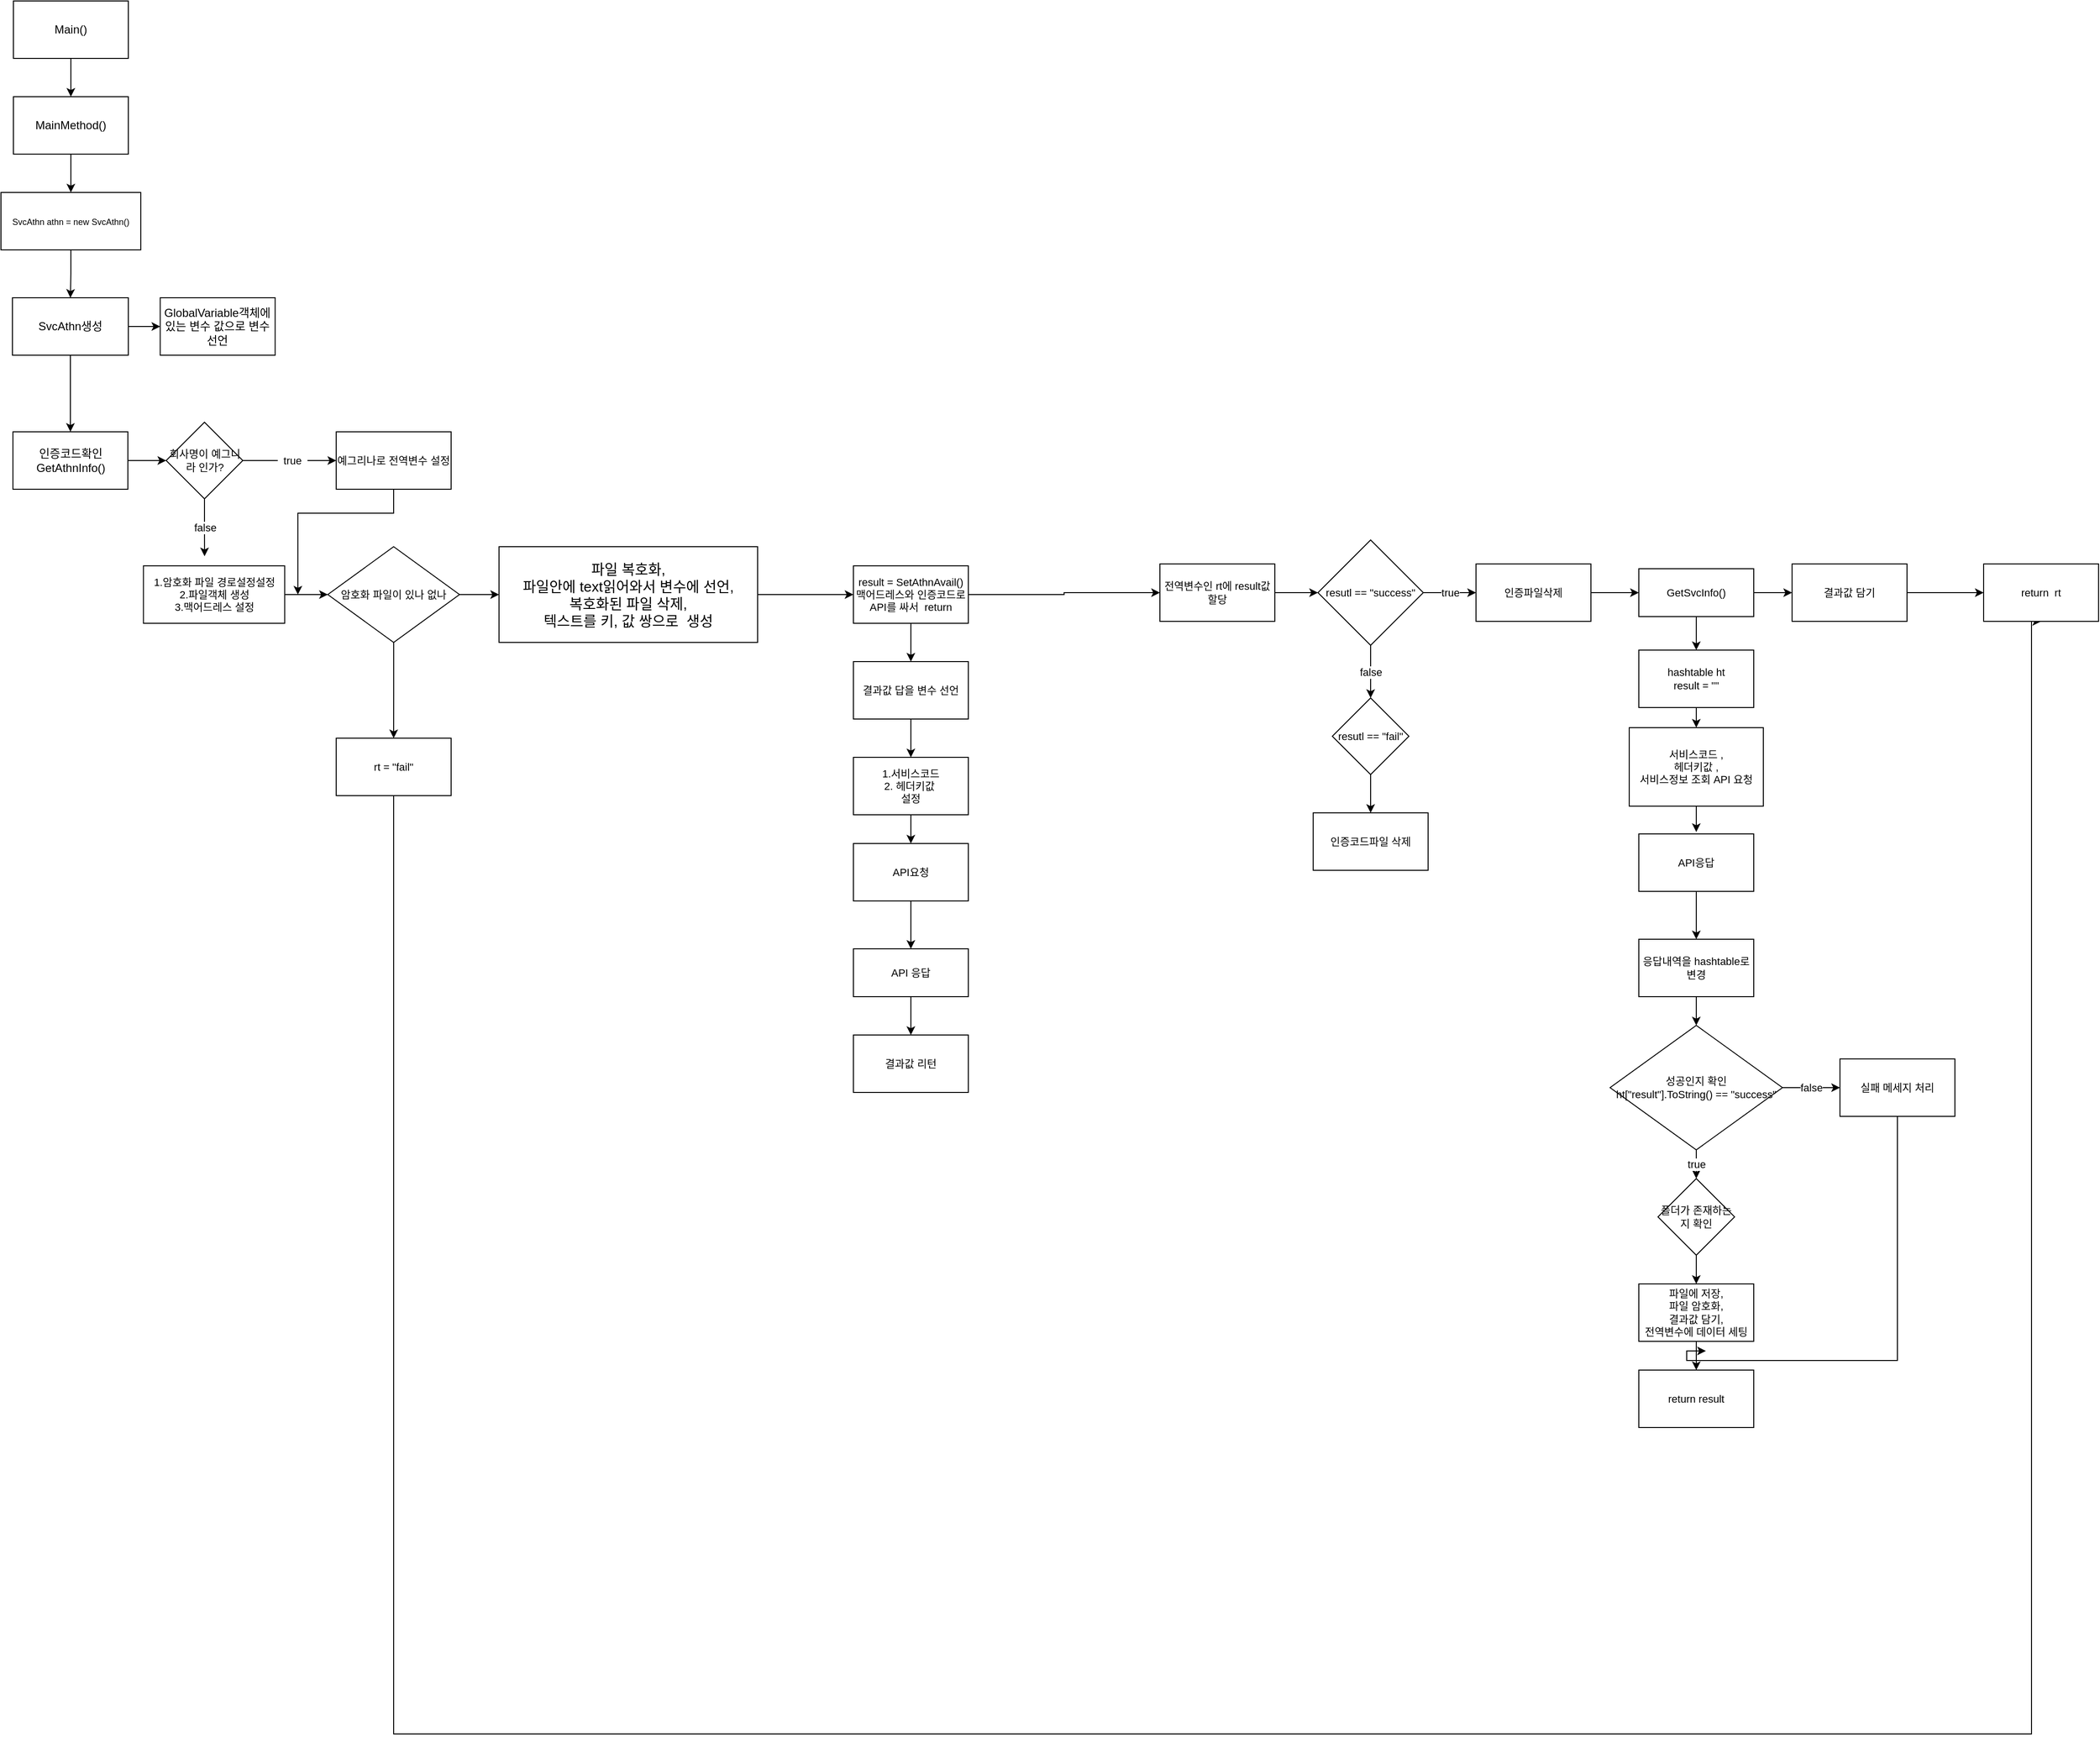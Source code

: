 <mxfile version="20.3.3" type="github" pages="2">
  <diagram id="C5RBs43oDa-KdzZeNtuy" name="Page-1">
    <mxGraphModel dx="1422" dy="794" grid="1" gridSize="10" guides="1" tooltips="1" connect="1" arrows="1" fold="1" page="1" pageScale="1" pageWidth="1200" pageHeight="1920" math="0" shadow="0">
      <root>
        <mxCell id="WIyWlLk6GJQsqaUBKTNV-0" />
        <mxCell id="WIyWlLk6GJQsqaUBKTNV-1" parent="WIyWlLk6GJQsqaUBKTNV-0" />
        <mxCell id="tV-Dpv69zos0X04yAy7K-6" style="edgeStyle=orthogonalEdgeStyle;rounded=0;orthogonalLoop=1;jettySize=auto;html=1;" parent="WIyWlLk6GJQsqaUBKTNV-1" source="tV-Dpv69zos0X04yAy7K-0" target="tV-Dpv69zos0X04yAy7K-4" edge="1">
          <mxGeometry relative="1" as="geometry" />
        </mxCell>
        <mxCell id="tV-Dpv69zos0X04yAy7K-0" value="Main()" style="rounded=0;whiteSpace=wrap;html=1;" parent="WIyWlLk6GJQsqaUBKTNV-1" vertex="1">
          <mxGeometry x="113" y="20" width="120" height="60" as="geometry" />
        </mxCell>
        <mxCell id="tV-Dpv69zos0X04yAy7K-9" value="" style="edgeStyle=orthogonalEdgeStyle;rounded=0;orthogonalLoop=1;jettySize=auto;html=1;" parent="WIyWlLk6GJQsqaUBKTNV-1" source="tV-Dpv69zos0X04yAy7K-4" target="tV-Dpv69zos0X04yAy7K-8" edge="1">
          <mxGeometry relative="1" as="geometry" />
        </mxCell>
        <mxCell id="tV-Dpv69zos0X04yAy7K-4" value="MainMethod()" style="whiteSpace=wrap;html=1;" parent="WIyWlLk6GJQsqaUBKTNV-1" vertex="1">
          <mxGeometry x="113" y="120" width="120" height="60" as="geometry" />
        </mxCell>
        <mxCell id="tV-Dpv69zos0X04yAy7K-11" value="" style="edgeStyle=orthogonalEdgeStyle;rounded=0;orthogonalLoop=1;jettySize=auto;html=1;fontSize=11;" parent="WIyWlLk6GJQsqaUBKTNV-1" source="tV-Dpv69zos0X04yAy7K-8" target="tV-Dpv69zos0X04yAy7K-10" edge="1">
          <mxGeometry relative="1" as="geometry" />
        </mxCell>
        <mxCell id="tV-Dpv69zos0X04yAy7K-8" value="&lt;font style=&quot;font-size: 9px;&quot;&gt;SvcAthn athn = new SvcAthn()&lt;/font&gt;" style="whiteSpace=wrap;html=1;" parent="WIyWlLk6GJQsqaUBKTNV-1" vertex="1">
          <mxGeometry x="100" y="220" width="146" height="60" as="geometry" />
        </mxCell>
        <mxCell id="tV-Dpv69zos0X04yAy7K-18" value="" style="edgeStyle=orthogonalEdgeStyle;rounded=0;orthogonalLoop=1;jettySize=auto;html=1;fontSize=11;" parent="WIyWlLk6GJQsqaUBKTNV-1" source="tV-Dpv69zos0X04yAy7K-10" target="tV-Dpv69zos0X04yAy7K-17" edge="1">
          <mxGeometry relative="1" as="geometry" />
        </mxCell>
        <mxCell id="tV-Dpv69zos0X04yAy7K-21" value="" style="edgeStyle=orthogonalEdgeStyle;rounded=0;orthogonalLoop=1;jettySize=auto;html=1;fontSize=11;" parent="WIyWlLk6GJQsqaUBKTNV-1" source="tV-Dpv69zos0X04yAy7K-10" target="tV-Dpv69zos0X04yAy7K-20" edge="1">
          <mxGeometry relative="1" as="geometry" />
        </mxCell>
        <mxCell id="tV-Dpv69zos0X04yAy7K-10" value="SvcAthn생성" style="whiteSpace=wrap;html=1;" parent="WIyWlLk6GJQsqaUBKTNV-1" vertex="1">
          <mxGeometry x="112" y="330" width="121" height="60" as="geometry" />
        </mxCell>
        <mxCell id="tV-Dpv69zos0X04yAy7K-17" value="GlobalVariable객체에 있는 변수 값으로 변수 선언" style="whiteSpace=wrap;html=1;" parent="WIyWlLk6GJQsqaUBKTNV-1" vertex="1">
          <mxGeometry x="266.25" y="330" width="120" height="60" as="geometry" />
        </mxCell>
        <mxCell id="tV-Dpv69zos0X04yAy7K-23" value="" style="edgeStyle=orthogonalEdgeStyle;rounded=0;orthogonalLoop=1;jettySize=auto;html=1;fontSize=11;" parent="WIyWlLk6GJQsqaUBKTNV-1" source="tV-Dpv69zos0X04yAy7K-20" target="tV-Dpv69zos0X04yAy7K-24" edge="1">
          <mxGeometry relative="1" as="geometry">
            <mxPoint x="312.5" y="500" as="targetPoint" />
          </mxGeometry>
        </mxCell>
        <mxCell id="tV-Dpv69zos0X04yAy7K-20" value="인증코드확인&lt;br&gt;GetAthnInfo()" style="whiteSpace=wrap;html=1;" parent="WIyWlLk6GJQsqaUBKTNV-1" vertex="1">
          <mxGeometry x="112.5" y="470" width="120" height="60" as="geometry" />
        </mxCell>
        <mxCell id="tV-Dpv69zos0X04yAy7K-26" value="" style="edgeStyle=orthogonalEdgeStyle;rounded=0;orthogonalLoop=1;jettySize=auto;html=1;fontSize=11;startArrow=none;" parent="WIyWlLk6GJQsqaUBKTNV-1" source="tV-Dpv69zos0X04yAy7K-29" target="tV-Dpv69zos0X04yAy7K-25" edge="1">
          <mxGeometry relative="1" as="geometry" />
        </mxCell>
        <mxCell id="tV-Dpv69zos0X04yAy7K-28" value="false" style="edgeStyle=orthogonalEdgeStyle;rounded=0;orthogonalLoop=1;jettySize=auto;html=1;fontSize=11;" parent="WIyWlLk6GJQsqaUBKTNV-1" source="tV-Dpv69zos0X04yAy7K-24" edge="1">
          <mxGeometry relative="1" as="geometry">
            <mxPoint x="312.571" y="600" as="targetPoint" />
          </mxGeometry>
        </mxCell>
        <mxCell id="tV-Dpv69zos0X04yAy7K-24" value="회사명이 예그니라 인가?" style="rhombus;whiteSpace=wrap;html=1;fontSize=11;" parent="WIyWlLk6GJQsqaUBKTNV-1" vertex="1">
          <mxGeometry x="272.5" y="460" width="80" height="80" as="geometry" />
        </mxCell>
        <mxCell id="_J2FBl89l7mBFvWfmCJm-129" style="edgeStyle=orthogonalEdgeStyle;rounded=0;orthogonalLoop=1;jettySize=auto;html=1;fontSize=15;" parent="WIyWlLk6GJQsqaUBKTNV-1" source="tV-Dpv69zos0X04yAy7K-25" edge="1">
          <mxGeometry relative="1" as="geometry">
            <mxPoint x="410" y="640" as="targetPoint" />
            <Array as="points">
              <mxPoint x="510" y="555" />
              <mxPoint x="410" y="555" />
              <mxPoint x="410" y="600" />
            </Array>
          </mxGeometry>
        </mxCell>
        <mxCell id="tV-Dpv69zos0X04yAy7K-25" value="예그리나로 전역변수 설정&lt;br&gt;" style="whiteSpace=wrap;html=1;fontSize=11;" parent="WIyWlLk6GJQsqaUBKTNV-1" vertex="1">
          <mxGeometry x="450" y="470" width="120" height="60" as="geometry" />
        </mxCell>
        <mxCell id="_J2FBl89l7mBFvWfmCJm-49" value="" style="edgeStyle=orthogonalEdgeStyle;rounded=0;orthogonalLoop=1;jettySize=auto;html=1;fontSize=11;" parent="WIyWlLk6GJQsqaUBKTNV-1" source="_J2FBl89l7mBFvWfmCJm-25" target="_J2FBl89l7mBFvWfmCJm-48" edge="1">
          <mxGeometry relative="1" as="geometry" />
        </mxCell>
        <mxCell id="_J2FBl89l7mBFvWfmCJm-25" value="1.암호화 파일 경로설정설정&lt;br&gt;2.파일객체 생성&lt;br&gt;3.맥어드레스 설정" style="whiteSpace=wrap;html=1;fontSize=11;" parent="WIyWlLk6GJQsqaUBKTNV-1" vertex="1">
          <mxGeometry x="248.75" y="610" width="147.5" height="60" as="geometry" />
        </mxCell>
        <mxCell id="_J2FBl89l7mBFvWfmCJm-26" style="edgeStyle=orthogonalEdgeStyle;rounded=0;orthogonalLoop=1;jettySize=auto;html=1;exitX=0.5;exitY=1;exitDx=0;exitDy=0;fontSize=11;" parent="WIyWlLk6GJQsqaUBKTNV-1" edge="1">
          <mxGeometry relative="1" as="geometry">
            <mxPoint x="369" y="590" as="sourcePoint" />
            <mxPoint x="369" y="590" as="targetPoint" />
          </mxGeometry>
        </mxCell>
        <mxCell id="_J2FBl89l7mBFvWfmCJm-51" value="" style="edgeStyle=orthogonalEdgeStyle;rounded=0;orthogonalLoop=1;jettySize=auto;html=1;fontSize=11;" parent="WIyWlLk6GJQsqaUBKTNV-1" source="_J2FBl89l7mBFvWfmCJm-48" target="_J2FBl89l7mBFvWfmCJm-50" edge="1">
          <mxGeometry relative="1" as="geometry" />
        </mxCell>
        <mxCell id="_J2FBl89l7mBFvWfmCJm-123" value="" style="edgeStyle=orthogonalEdgeStyle;rounded=0;orthogonalLoop=1;jettySize=auto;html=1;fontSize=11;" parent="WIyWlLk6GJQsqaUBKTNV-1" source="_J2FBl89l7mBFvWfmCJm-48" target="_J2FBl89l7mBFvWfmCJm-122" edge="1">
          <mxGeometry relative="1" as="geometry" />
        </mxCell>
        <mxCell id="_J2FBl89l7mBFvWfmCJm-48" value="암호화 파일이 있나 없나" style="rhombus;whiteSpace=wrap;html=1;fontSize=11;" parent="WIyWlLk6GJQsqaUBKTNV-1" vertex="1">
          <mxGeometry x="441.25" y="590" width="137.5" height="100" as="geometry" />
        </mxCell>
        <mxCell id="_J2FBl89l7mBFvWfmCJm-126" style="edgeStyle=orthogonalEdgeStyle;rounded=0;orthogonalLoop=1;jettySize=auto;html=1;fontSize=11;entryX=0;entryY=0.5;entryDx=0;entryDy=0;" parent="WIyWlLk6GJQsqaUBKTNV-1" source="_J2FBl89l7mBFvWfmCJm-50" target="_J2FBl89l7mBFvWfmCJm-58" edge="1">
          <mxGeometry relative="1" as="geometry">
            <mxPoint x="780.0" y="640" as="targetPoint" />
          </mxGeometry>
        </mxCell>
        <mxCell id="_J2FBl89l7mBFvWfmCJm-50" value="&lt;font style=&quot;font-size: 15px;&quot;&gt;파일 복호화,&lt;br&gt;파일안에 text읽어와서 변수에 선언,&lt;br&gt;복호화된 파일 삭제,&lt;br&gt;텍스트를 키, 값 쌍으로&amp;nbsp; 생성&lt;/font&gt;" style="whiteSpace=wrap;html=1;fontSize=11;" parent="WIyWlLk6GJQsqaUBKTNV-1" vertex="1">
          <mxGeometry x="620" y="590" width="270" height="100" as="geometry" />
        </mxCell>
        <mxCell id="_J2FBl89l7mBFvWfmCJm-85" value="" style="edgeStyle=orthogonalEdgeStyle;rounded=0;orthogonalLoop=1;jettySize=auto;html=1;fontSize=11;" parent="WIyWlLk6GJQsqaUBKTNV-1" source="_J2FBl89l7mBFvWfmCJm-58" target="_J2FBl89l7mBFvWfmCJm-60" edge="1">
          <mxGeometry relative="1" as="geometry" />
        </mxCell>
        <mxCell id="_J2FBl89l7mBFvWfmCJm-90" value="" style="edgeStyle=orthogonalEdgeStyle;rounded=0;orthogonalLoop=1;jettySize=auto;html=1;fontSize=11;" parent="WIyWlLk6GJQsqaUBKTNV-1" source="_J2FBl89l7mBFvWfmCJm-58" target="_J2FBl89l7mBFvWfmCJm-65" edge="1">
          <mxGeometry relative="1" as="geometry" />
        </mxCell>
        <mxCell id="_J2FBl89l7mBFvWfmCJm-58" value="result = SetAthnAvail()&lt;br&gt;맥어드레스와 인증코드로 API를 싸서&amp;nbsp; return" style="rounded=0;whiteSpace=wrap;html=1;fontSize=11;" parent="WIyWlLk6GJQsqaUBKTNV-1" vertex="1">
          <mxGeometry x="990" y="610" width="120" height="60" as="geometry" />
        </mxCell>
        <mxCell id="_J2FBl89l7mBFvWfmCJm-86" value="" style="edgeStyle=orthogonalEdgeStyle;rounded=0;orthogonalLoop=1;jettySize=auto;html=1;fontSize=11;" parent="WIyWlLk6GJQsqaUBKTNV-1" source="_J2FBl89l7mBFvWfmCJm-60" target="_J2FBl89l7mBFvWfmCJm-61" edge="1">
          <mxGeometry relative="1" as="geometry" />
        </mxCell>
        <mxCell id="_J2FBl89l7mBFvWfmCJm-60" value="결과값 답을 변수 선언" style="whiteSpace=wrap;html=1;fontSize=11;rounded=0;" parent="WIyWlLk6GJQsqaUBKTNV-1" vertex="1">
          <mxGeometry x="990" y="710" width="120" height="60" as="geometry" />
        </mxCell>
        <mxCell id="_J2FBl89l7mBFvWfmCJm-87" value="" style="edgeStyle=orthogonalEdgeStyle;rounded=0;orthogonalLoop=1;jettySize=auto;html=1;fontSize=11;" parent="WIyWlLk6GJQsqaUBKTNV-1" source="_J2FBl89l7mBFvWfmCJm-61" target="_J2FBl89l7mBFvWfmCJm-62" edge="1">
          <mxGeometry relative="1" as="geometry" />
        </mxCell>
        <mxCell id="_J2FBl89l7mBFvWfmCJm-61" value="1.서비스코드&lt;br&gt;2. 헤더키값&amp;nbsp;&lt;br&gt;설정" style="whiteSpace=wrap;html=1;fontSize=11;rounded=0;" parent="WIyWlLk6GJQsqaUBKTNV-1" vertex="1">
          <mxGeometry x="990" y="810" width="120" height="60" as="geometry" />
        </mxCell>
        <mxCell id="_J2FBl89l7mBFvWfmCJm-88" value="" style="edgeStyle=orthogonalEdgeStyle;rounded=0;orthogonalLoop=1;jettySize=auto;html=1;fontSize=11;" parent="WIyWlLk6GJQsqaUBKTNV-1" source="_J2FBl89l7mBFvWfmCJm-62" target="_J2FBl89l7mBFvWfmCJm-63" edge="1">
          <mxGeometry relative="1" as="geometry" />
        </mxCell>
        <mxCell id="_J2FBl89l7mBFvWfmCJm-62" value="API요청&lt;br&gt;" style="whiteSpace=wrap;html=1;fontSize=11;rounded=0;" parent="WIyWlLk6GJQsqaUBKTNV-1" vertex="1">
          <mxGeometry x="990" y="900" width="120" height="60" as="geometry" />
        </mxCell>
        <mxCell id="_J2FBl89l7mBFvWfmCJm-89" value="" style="edgeStyle=orthogonalEdgeStyle;rounded=0;orthogonalLoop=1;jettySize=auto;html=1;fontSize=11;" parent="WIyWlLk6GJQsqaUBKTNV-1" source="_J2FBl89l7mBFvWfmCJm-63" edge="1">
          <mxGeometry relative="1" as="geometry">
            <mxPoint x="1050" y="1100" as="targetPoint" />
          </mxGeometry>
        </mxCell>
        <mxCell id="_J2FBl89l7mBFvWfmCJm-63" value="API 응답" style="whiteSpace=wrap;html=1;fontSize=11;rounded=0;" parent="WIyWlLk6GJQsqaUBKTNV-1" vertex="1">
          <mxGeometry x="990" y="1010" width="120" height="50" as="geometry" />
        </mxCell>
        <mxCell id="_J2FBl89l7mBFvWfmCJm-64" value="결과값 리턴" style="rounded=0;whiteSpace=wrap;html=1;fontSize=11;" parent="WIyWlLk6GJQsqaUBKTNV-1" vertex="1">
          <mxGeometry x="990" y="1100" width="120" height="60" as="geometry" />
        </mxCell>
        <mxCell id="_J2FBl89l7mBFvWfmCJm-91" value="" style="edgeStyle=orthogonalEdgeStyle;rounded=0;orthogonalLoop=1;jettySize=auto;html=1;fontSize=11;" parent="WIyWlLk6GJQsqaUBKTNV-1" source="_J2FBl89l7mBFvWfmCJm-65" target="_J2FBl89l7mBFvWfmCJm-66" edge="1">
          <mxGeometry relative="1" as="geometry" />
        </mxCell>
        <mxCell id="_J2FBl89l7mBFvWfmCJm-65" value="전역변수인 rt에 result값 할당" style="whiteSpace=wrap;html=1;fontSize=11;rounded=0;" parent="WIyWlLk6GJQsqaUBKTNV-1" vertex="1">
          <mxGeometry x="1310" y="608" width="120" height="60" as="geometry" />
        </mxCell>
        <mxCell id="_J2FBl89l7mBFvWfmCJm-92" value="true" style="edgeStyle=orthogonalEdgeStyle;rounded=0;orthogonalLoop=1;jettySize=auto;html=1;fontSize=11;" parent="WIyWlLk6GJQsqaUBKTNV-1" source="_J2FBl89l7mBFvWfmCJm-66" target="_J2FBl89l7mBFvWfmCJm-67" edge="1">
          <mxGeometry relative="1" as="geometry" />
        </mxCell>
        <mxCell id="_J2FBl89l7mBFvWfmCJm-118" value="false" style="edgeStyle=orthogonalEdgeStyle;rounded=0;orthogonalLoop=1;jettySize=auto;html=1;fontSize=11;" parent="WIyWlLk6GJQsqaUBKTNV-1" source="_J2FBl89l7mBFvWfmCJm-66" target="_J2FBl89l7mBFvWfmCJm-117" edge="1">
          <mxGeometry relative="1" as="geometry" />
        </mxCell>
        <mxCell id="_J2FBl89l7mBFvWfmCJm-66" value="resutl == &quot;success&quot;" style="rhombus;whiteSpace=wrap;html=1;fontSize=11;rounded=0;" parent="WIyWlLk6GJQsqaUBKTNV-1" vertex="1">
          <mxGeometry x="1475" y="583" width="110" height="110" as="geometry" />
        </mxCell>
        <mxCell id="_J2FBl89l7mBFvWfmCJm-93" value="" style="edgeStyle=orthogonalEdgeStyle;rounded=0;orthogonalLoop=1;jettySize=auto;html=1;fontSize=11;" parent="WIyWlLk6GJQsqaUBKTNV-1" source="_J2FBl89l7mBFvWfmCJm-67" target="_J2FBl89l7mBFvWfmCJm-68" edge="1">
          <mxGeometry relative="1" as="geometry" />
        </mxCell>
        <mxCell id="_J2FBl89l7mBFvWfmCJm-67" value="인증파일삭제" style="whiteSpace=wrap;html=1;fontSize=11;rounded=0;" parent="WIyWlLk6GJQsqaUBKTNV-1" vertex="1">
          <mxGeometry x="1640" y="608" width="120" height="60" as="geometry" />
        </mxCell>
        <mxCell id="_J2FBl89l7mBFvWfmCJm-94" value="" style="edgeStyle=orthogonalEdgeStyle;rounded=0;orthogonalLoop=1;jettySize=auto;html=1;fontSize=11;" parent="WIyWlLk6GJQsqaUBKTNV-1" source="_J2FBl89l7mBFvWfmCJm-68" target="_J2FBl89l7mBFvWfmCJm-69" edge="1">
          <mxGeometry relative="1" as="geometry" />
        </mxCell>
        <mxCell id="_J2FBl89l7mBFvWfmCJm-112" value="" style="edgeStyle=orthogonalEdgeStyle;rounded=0;orthogonalLoop=1;jettySize=auto;html=1;fontSize=11;" parent="WIyWlLk6GJQsqaUBKTNV-1" source="_J2FBl89l7mBFvWfmCJm-68" target="_J2FBl89l7mBFvWfmCJm-111" edge="1">
          <mxGeometry relative="1" as="geometry" />
        </mxCell>
        <mxCell id="_J2FBl89l7mBFvWfmCJm-68" value="GetSvcInfo()" style="whiteSpace=wrap;html=1;fontSize=11;rounded=0;" parent="WIyWlLk6GJQsqaUBKTNV-1" vertex="1">
          <mxGeometry x="1810" y="613" width="120" height="50" as="geometry" />
        </mxCell>
        <mxCell id="_J2FBl89l7mBFvWfmCJm-95" value="" style="edgeStyle=orthogonalEdgeStyle;rounded=0;orthogonalLoop=1;jettySize=auto;html=1;fontSize=11;" parent="WIyWlLk6GJQsqaUBKTNV-1" source="_J2FBl89l7mBFvWfmCJm-69" target="_J2FBl89l7mBFvWfmCJm-70" edge="1">
          <mxGeometry relative="1" as="geometry" />
        </mxCell>
        <mxCell id="_J2FBl89l7mBFvWfmCJm-69" value="hashtable ht&lt;br&gt;result = &quot;&quot;" style="whiteSpace=wrap;html=1;fontSize=11;rounded=0;" parent="WIyWlLk6GJQsqaUBKTNV-1" vertex="1">
          <mxGeometry x="1810" y="698" width="120" height="60" as="geometry" />
        </mxCell>
        <mxCell id="_J2FBl89l7mBFvWfmCJm-96" value="" style="edgeStyle=orthogonalEdgeStyle;rounded=0;orthogonalLoop=1;jettySize=auto;html=1;fontSize=11;" parent="WIyWlLk6GJQsqaUBKTNV-1" source="_J2FBl89l7mBFvWfmCJm-70" edge="1">
          <mxGeometry relative="1" as="geometry">
            <mxPoint x="1870" y="888.0" as="targetPoint" />
          </mxGeometry>
        </mxCell>
        <mxCell id="_J2FBl89l7mBFvWfmCJm-70" value="서비스코드 ,&lt;br&gt;헤더키값 ,&lt;br&gt;서비스정보 조회 API 요청&lt;br&gt;" style="whiteSpace=wrap;html=1;fontSize=11;rounded=0;" parent="WIyWlLk6GJQsqaUBKTNV-1" vertex="1">
          <mxGeometry x="1800" y="779" width="140" height="82" as="geometry" />
        </mxCell>
        <mxCell id="_J2FBl89l7mBFvWfmCJm-98" value="" style="edgeStyle=orthogonalEdgeStyle;rounded=0;orthogonalLoop=1;jettySize=auto;html=1;fontSize=11;" parent="WIyWlLk6GJQsqaUBKTNV-1" source="_J2FBl89l7mBFvWfmCJm-72" target="_J2FBl89l7mBFvWfmCJm-73" edge="1">
          <mxGeometry relative="1" as="geometry" />
        </mxCell>
        <mxCell id="_J2FBl89l7mBFvWfmCJm-72" value="API응답" style="whiteSpace=wrap;html=1;fontSize=11;rounded=0;" parent="WIyWlLk6GJQsqaUBKTNV-1" vertex="1">
          <mxGeometry x="1810" y="890" width="120" height="60" as="geometry" />
        </mxCell>
        <mxCell id="_J2FBl89l7mBFvWfmCJm-99" value="" style="edgeStyle=orthogonalEdgeStyle;rounded=0;orthogonalLoop=1;jettySize=auto;html=1;fontSize=11;" parent="WIyWlLk6GJQsqaUBKTNV-1" source="_J2FBl89l7mBFvWfmCJm-73" target="_J2FBl89l7mBFvWfmCJm-74" edge="1">
          <mxGeometry relative="1" as="geometry" />
        </mxCell>
        <mxCell id="_J2FBl89l7mBFvWfmCJm-73" value="응답내역을 hashtable로 변경" style="whiteSpace=wrap;html=1;fontSize=11;rounded=0;" parent="WIyWlLk6GJQsqaUBKTNV-1" vertex="1">
          <mxGeometry x="1810" y="1000" width="120" height="60" as="geometry" />
        </mxCell>
        <mxCell id="_J2FBl89l7mBFvWfmCJm-100" value="true" style="edgeStyle=orthogonalEdgeStyle;rounded=0;orthogonalLoop=1;jettySize=auto;html=1;fontSize=11;" parent="WIyWlLk6GJQsqaUBKTNV-1" source="_J2FBl89l7mBFvWfmCJm-74" target="_J2FBl89l7mBFvWfmCJm-75" edge="1">
          <mxGeometry relative="1" as="geometry" />
        </mxCell>
        <mxCell id="_J2FBl89l7mBFvWfmCJm-101" value="false" style="edgeStyle=orthogonalEdgeStyle;rounded=0;orthogonalLoop=1;jettySize=auto;html=1;fontSize=11;" parent="WIyWlLk6GJQsqaUBKTNV-1" source="_J2FBl89l7mBFvWfmCJm-74" target="_J2FBl89l7mBFvWfmCJm-81" edge="1">
          <mxGeometry relative="1" as="geometry" />
        </mxCell>
        <mxCell id="_J2FBl89l7mBFvWfmCJm-74" value="성공인지 확인&lt;br&gt;ht[&quot;result&quot;].ToString() == &quot;success&quot;" style="rhombus;whiteSpace=wrap;html=1;fontSize=11;rounded=0;" parent="WIyWlLk6GJQsqaUBKTNV-1" vertex="1">
          <mxGeometry x="1780" y="1090" width="180" height="130" as="geometry" />
        </mxCell>
        <mxCell id="_J2FBl89l7mBFvWfmCJm-102" value="" style="edgeStyle=orthogonalEdgeStyle;rounded=0;orthogonalLoop=1;jettySize=auto;html=1;fontSize=11;" parent="WIyWlLk6GJQsqaUBKTNV-1" source="_J2FBl89l7mBFvWfmCJm-75" target="_J2FBl89l7mBFvWfmCJm-76" edge="1">
          <mxGeometry relative="1" as="geometry" />
        </mxCell>
        <mxCell id="_J2FBl89l7mBFvWfmCJm-75" value="폴더가 존재하는지 확인" style="rhombus;whiteSpace=wrap;html=1;fontSize=11;" parent="WIyWlLk6GJQsqaUBKTNV-1" vertex="1">
          <mxGeometry x="1830" y="1250.0" width="80" height="80" as="geometry" />
        </mxCell>
        <mxCell id="_J2FBl89l7mBFvWfmCJm-103" value="" style="edgeStyle=orthogonalEdgeStyle;rounded=0;orthogonalLoop=1;jettySize=auto;html=1;fontSize=11;" parent="WIyWlLk6GJQsqaUBKTNV-1" source="_J2FBl89l7mBFvWfmCJm-76" edge="1">
          <mxGeometry relative="1" as="geometry">
            <mxPoint x="1870" y="1478.0" as="targetPoint" />
          </mxGeometry>
        </mxCell>
        <mxCell id="zXCZ5gPKhMpVypgDW3Fr-1" style="edgeStyle=orthogonalEdgeStyle;rounded=0;orthogonalLoop=1;jettySize=auto;html=1;fontSize=15;" parent="WIyWlLk6GJQsqaUBKTNV-1" source="_J2FBl89l7mBFvWfmCJm-76" edge="1">
          <mxGeometry relative="1" as="geometry">
            <mxPoint x="1870" y="1450" as="targetPoint" />
          </mxGeometry>
        </mxCell>
        <mxCell id="_J2FBl89l7mBFvWfmCJm-76" value="파일에 저장,&lt;br&gt;파일 암호화,&lt;br&gt;결과값 담기,&lt;br&gt;전역변수에 데이터 세팅" style="whiteSpace=wrap;html=1;fontSize=11;" parent="WIyWlLk6GJQsqaUBKTNV-1" vertex="1">
          <mxGeometry x="1810" y="1360.0" width="120" height="60" as="geometry" />
        </mxCell>
        <mxCell id="_J2FBl89l7mBFvWfmCJm-80" value="return result" style="whiteSpace=wrap;html=1;fontSize=11;" parent="WIyWlLk6GJQsqaUBKTNV-1" vertex="1">
          <mxGeometry x="1810" y="1450.0" width="120" height="60" as="geometry" />
        </mxCell>
        <mxCell id="zXCZ5gPKhMpVypgDW3Fr-0" style="edgeStyle=orthogonalEdgeStyle;rounded=0;orthogonalLoop=1;jettySize=auto;html=1;fontSize=15;" parent="WIyWlLk6GJQsqaUBKTNV-1" source="_J2FBl89l7mBFvWfmCJm-81" edge="1">
          <mxGeometry relative="1" as="geometry">
            <mxPoint x="1880" y="1430" as="targetPoint" />
            <Array as="points">
              <mxPoint x="2080" y="1440" />
              <mxPoint x="1860" y="1440" />
              <mxPoint x="1860" y="1430" />
            </Array>
          </mxGeometry>
        </mxCell>
        <mxCell id="_J2FBl89l7mBFvWfmCJm-81" value="실패 메세지 처리" style="whiteSpace=wrap;html=1;fontSize=11;rounded=0;" parent="WIyWlLk6GJQsqaUBKTNV-1" vertex="1">
          <mxGeometry x="2020" y="1125" width="120" height="60" as="geometry" />
        </mxCell>
        <mxCell id="tV-Dpv69zos0X04yAy7K-29" value="true" style="text;html=1;strokeColor=none;fillColor=none;align=center;verticalAlign=middle;whiteSpace=wrap;rounded=0;fontSize=11;" parent="WIyWlLk6GJQsqaUBKTNV-1" vertex="1">
          <mxGeometry x="389" y="485" width="31" height="30" as="geometry" />
        </mxCell>
        <mxCell id="_J2FBl89l7mBFvWfmCJm-108" value="" style="edgeStyle=orthogonalEdgeStyle;rounded=0;orthogonalLoop=1;jettySize=auto;html=1;fontSize=11;endArrow=none;" parent="WIyWlLk6GJQsqaUBKTNV-1" source="tV-Dpv69zos0X04yAy7K-24" target="tV-Dpv69zos0X04yAy7K-29" edge="1">
          <mxGeometry relative="1" as="geometry">
            <mxPoint x="352.5" y="500" as="sourcePoint" />
            <mxPoint x="510" y="500" as="targetPoint" />
          </mxGeometry>
        </mxCell>
        <mxCell id="_J2FBl89l7mBFvWfmCJm-125" value="" style="edgeStyle=orthogonalEdgeStyle;rounded=0;orthogonalLoop=1;jettySize=auto;html=1;fontSize=11;" parent="WIyWlLk6GJQsqaUBKTNV-1" source="_J2FBl89l7mBFvWfmCJm-111" target="_J2FBl89l7mBFvWfmCJm-124" edge="1">
          <mxGeometry relative="1" as="geometry" />
        </mxCell>
        <mxCell id="_J2FBl89l7mBFvWfmCJm-111" value="결과값 담기" style="whiteSpace=wrap;html=1;fontSize=11;rounded=0;" parent="WIyWlLk6GJQsqaUBKTNV-1" vertex="1">
          <mxGeometry x="1970" y="608" width="120" height="60" as="geometry" />
        </mxCell>
        <mxCell id="_J2FBl89l7mBFvWfmCJm-121" value="" style="edgeStyle=orthogonalEdgeStyle;rounded=0;orthogonalLoop=1;jettySize=auto;html=1;fontSize=11;" parent="WIyWlLk6GJQsqaUBKTNV-1" source="_J2FBl89l7mBFvWfmCJm-117" target="_J2FBl89l7mBFvWfmCJm-120" edge="1">
          <mxGeometry relative="1" as="geometry" />
        </mxCell>
        <mxCell id="_J2FBl89l7mBFvWfmCJm-117" value="resutl == &quot;fail&quot;" style="rhombus;whiteSpace=wrap;html=1;fontSize=11;rounded=0;" parent="WIyWlLk6GJQsqaUBKTNV-1" vertex="1">
          <mxGeometry x="1490" y="748" width="80" height="80" as="geometry" />
        </mxCell>
        <mxCell id="_J2FBl89l7mBFvWfmCJm-120" value="인증코드파일 삭제" style="whiteSpace=wrap;html=1;fontSize=11;rounded=0;" parent="WIyWlLk6GJQsqaUBKTNV-1" vertex="1">
          <mxGeometry x="1470" y="868" width="120" height="60" as="geometry" />
        </mxCell>
        <mxCell id="_J2FBl89l7mBFvWfmCJm-130" style="edgeStyle=orthogonalEdgeStyle;rounded=0;orthogonalLoop=1;jettySize=auto;html=1;exitX=0.5;exitY=1;exitDx=0;exitDy=0;fontSize=15;entryX=0.5;entryY=1;entryDx=0;entryDy=0;" parent="WIyWlLk6GJQsqaUBKTNV-1" source="_J2FBl89l7mBFvWfmCJm-122" target="_J2FBl89l7mBFvWfmCJm-124" edge="1">
          <mxGeometry relative="1" as="geometry">
            <mxPoint x="2190" y="2750" as="targetPoint" />
            <Array as="points">
              <mxPoint x="510" y="1830" />
              <mxPoint x="2220" y="1830" />
              <mxPoint x="2220" y="668" />
            </Array>
          </mxGeometry>
        </mxCell>
        <mxCell id="_J2FBl89l7mBFvWfmCJm-122" value="rt = &quot;fail&quot;" style="whiteSpace=wrap;html=1;fontSize=11;" parent="WIyWlLk6GJQsqaUBKTNV-1" vertex="1">
          <mxGeometry x="450" y="790" width="120" height="60" as="geometry" />
        </mxCell>
        <mxCell id="_J2FBl89l7mBFvWfmCJm-124" value="return&amp;nbsp; rt" style="whiteSpace=wrap;html=1;fontSize=11;rounded=0;" parent="WIyWlLk6GJQsqaUBKTNV-1" vertex="1">
          <mxGeometry x="2170" y="608" width="120" height="60" as="geometry" />
        </mxCell>
      </root>
    </mxGraphModel>
  </diagram>
  <diagram id="MAdHZuQtxRqNlHEqhnJB" name="Page-2">
    <mxGraphModel dx="2844" dy="1588" grid="1" gridSize="10" guides="1" tooltips="1" connect="1" arrows="1" fold="1" page="1" pageScale="1" pageWidth="1920" pageHeight="1200" math="0" shadow="0">
      <root>
        <mxCell id="0" />
        <mxCell id="1" parent="0" />
        <mxCell id="CQsBSXjhsrfqwExQ2lPQ-1" style="edgeStyle=orthogonalEdgeStyle;rounded=0;orthogonalLoop=1;jettySize=auto;html=1;" parent="1" source="CQsBSXjhsrfqwExQ2lPQ-2" target="CQsBSXjhsrfqwExQ2lPQ-4" edge="1">
          <mxGeometry relative="1" as="geometry" />
        </mxCell>
        <mxCell id="CQsBSXjhsrfqwExQ2lPQ-2" value="Main()" style="rounded=0;whiteSpace=wrap;html=1;" parent="1" vertex="1">
          <mxGeometry x="113" y="20" width="120" height="60" as="geometry" />
        </mxCell>
        <mxCell id="CQsBSXjhsrfqwExQ2lPQ-3" value="" style="edgeStyle=orthogonalEdgeStyle;rounded=0;orthogonalLoop=1;jettySize=auto;html=1;" parent="1" source="CQsBSXjhsrfqwExQ2lPQ-4" target="CQsBSXjhsrfqwExQ2lPQ-6" edge="1">
          <mxGeometry relative="1" as="geometry" />
        </mxCell>
        <mxCell id="CQsBSXjhsrfqwExQ2lPQ-4" value="MainMethod()" style="whiteSpace=wrap;html=1;" parent="1" vertex="1">
          <mxGeometry x="113" y="120" width="120" height="60" as="geometry" />
        </mxCell>
        <mxCell id="CQsBSXjhsrfqwExQ2lPQ-5" value="" style="edgeStyle=orthogonalEdgeStyle;rounded=0;orthogonalLoop=1;jettySize=auto;html=1;fontSize=11;" parent="1" source="CQsBSXjhsrfqwExQ2lPQ-6" target="CQsBSXjhsrfqwExQ2lPQ-9" edge="1">
          <mxGeometry relative="1" as="geometry" />
        </mxCell>
        <mxCell id="CQsBSXjhsrfqwExQ2lPQ-6" value="&lt;font style=&quot;font-size: 9px;&quot;&gt;SvcAthn athn = new SvcAthn()&lt;/font&gt;" style="whiteSpace=wrap;html=1;" parent="1" vertex="1">
          <mxGeometry x="100" y="220" width="146" height="60" as="geometry" />
        </mxCell>
        <mxCell id="CQsBSXjhsrfqwExQ2lPQ-7" value="" style="edgeStyle=orthogonalEdgeStyle;rounded=0;orthogonalLoop=1;jettySize=auto;html=1;fontSize=11;" parent="1" source="CQsBSXjhsrfqwExQ2lPQ-9" target="CQsBSXjhsrfqwExQ2lPQ-10" edge="1">
          <mxGeometry relative="1" as="geometry" />
        </mxCell>
        <mxCell id="CQsBSXjhsrfqwExQ2lPQ-8" value="" style="edgeStyle=orthogonalEdgeStyle;rounded=0;orthogonalLoop=1;jettySize=auto;html=1;fontSize=11;" parent="1" source="CQsBSXjhsrfqwExQ2lPQ-9" target="CQsBSXjhsrfqwExQ2lPQ-12" edge="1">
          <mxGeometry relative="1" as="geometry" />
        </mxCell>
        <mxCell id="CQsBSXjhsrfqwExQ2lPQ-9" value="SvcAthn생성" style="whiteSpace=wrap;html=1;" parent="1" vertex="1">
          <mxGeometry x="112" y="330" width="121" height="60" as="geometry" />
        </mxCell>
        <mxCell id="CQsBSXjhsrfqwExQ2lPQ-10" value="GlobalVariable객체에 있는 변수 값으로 변수 선언" style="whiteSpace=wrap;html=1;" parent="1" vertex="1">
          <mxGeometry x="269" y="330" width="120" height="60" as="geometry" />
        </mxCell>
        <mxCell id="CQsBSXjhsrfqwExQ2lPQ-11" value="" style="edgeStyle=orthogonalEdgeStyle;rounded=0;orthogonalLoop=1;jettySize=auto;html=1;fontSize=11;" parent="1" source="CQsBSXjhsrfqwExQ2lPQ-12" target="CQsBSXjhsrfqwExQ2lPQ-15" edge="1">
          <mxGeometry relative="1" as="geometry">
            <mxPoint x="312.5" y="500" as="targetPoint" />
          </mxGeometry>
        </mxCell>
        <mxCell id="CQsBSXjhsrfqwExQ2lPQ-12" value="인증코드확인" style="whiteSpace=wrap;html=1;" parent="1" vertex="1">
          <mxGeometry x="112.5" y="470" width="120" height="60" as="geometry" />
        </mxCell>
        <mxCell id="CQsBSXjhsrfqwExQ2lPQ-13" value="" style="edgeStyle=orthogonalEdgeStyle;rounded=0;orthogonalLoop=1;jettySize=auto;html=1;fontSize=11;" parent="1" source="CQsBSXjhsrfqwExQ2lPQ-15" target="CQsBSXjhsrfqwExQ2lPQ-16" edge="1">
          <mxGeometry relative="1" as="geometry" />
        </mxCell>
        <mxCell id="CQsBSXjhsrfqwExQ2lPQ-14" value="" style="edgeStyle=orthogonalEdgeStyle;rounded=0;orthogonalLoop=1;jettySize=auto;html=1;fontSize=11;" parent="1" source="CQsBSXjhsrfqwExQ2lPQ-15" target="CQsBSXjhsrfqwExQ2lPQ-18" edge="1">
          <mxGeometry relative="1" as="geometry" />
        </mxCell>
        <mxCell id="CQsBSXjhsrfqwExQ2lPQ-15" value="회사명이 예그니라 인가?" style="rhombus;whiteSpace=wrap;html=1;fontSize=11;" parent="1" vertex="1">
          <mxGeometry x="272.5" y="460" width="80" height="80" as="geometry" />
        </mxCell>
        <mxCell id="CQsBSXjhsrfqwExQ2lPQ-16" value="예그리나로 전역변수 설정&lt;br&gt;" style="whiteSpace=wrap;html=1;fontSize=11;" parent="1" vertex="1">
          <mxGeometry x="510" y="470" width="120" height="60" as="geometry" />
        </mxCell>
        <mxCell id="CQsBSXjhsrfqwExQ2lPQ-17" value="" style="edgeStyle=orthogonalEdgeStyle;rounded=0;orthogonalLoop=1;jettySize=auto;html=1;fontSize=11;" parent="1" source="CQsBSXjhsrfqwExQ2lPQ-18" edge="1">
          <mxGeometry relative="1" as="geometry">
            <mxPoint x="314.4" y="690" as="targetPoint" />
          </mxGeometry>
        </mxCell>
        <mxCell id="CQsBSXjhsrfqwExQ2lPQ-18" value="1.암호화 파일 경로설정설정&lt;br&gt;2.파일객체 생성&lt;br&gt;3.맥어드레스 설정" style="whiteSpace=wrap;html=1;fontSize=11;" parent="1" vertex="1">
          <mxGeometry x="238.75" y="600" width="147.5" height="60" as="geometry" />
        </mxCell>
        <mxCell id="CQsBSXjhsrfqwExQ2lPQ-19" value="true" style="text;html=1;strokeColor=none;fillColor=none;align=center;verticalAlign=middle;whiteSpace=wrap;rounded=0;fontSize=11;" parent="1" vertex="1">
          <mxGeometry x="340" y="450" width="60" height="30" as="geometry" />
        </mxCell>
        <mxCell id="CQsBSXjhsrfqwExQ2lPQ-20" value="false" style="text;html=1;strokeColor=none;fillColor=none;align=center;verticalAlign=middle;whiteSpace=wrap;rounded=0;fontSize=11;" parent="1" vertex="1">
          <mxGeometry x="329" y="550" width="60" height="30" as="geometry" />
        </mxCell>
        <mxCell id="CQsBSXjhsrfqwExQ2lPQ-21" style="edgeStyle=orthogonalEdgeStyle;rounded=0;orthogonalLoop=1;jettySize=auto;html=1;exitX=0.5;exitY=1;exitDx=0;exitDy=0;fontSize=11;" parent="1" source="CQsBSXjhsrfqwExQ2lPQ-20" target="CQsBSXjhsrfqwExQ2lPQ-20" edge="1">
          <mxGeometry relative="1" as="geometry" />
        </mxCell>
        <mxCell id="CQsBSXjhsrfqwExQ2lPQ-22" value="" style="edgeStyle=orthogonalEdgeStyle;rounded=0;orthogonalLoop=1;jettySize=auto;html=1;fontSize=11;" parent="1" source="CQsBSXjhsrfqwExQ2lPQ-23" target="CQsBSXjhsrfqwExQ2lPQ-25" edge="1">
          <mxGeometry relative="1" as="geometry" />
        </mxCell>
        <mxCell id="CQsBSXjhsrfqwExQ2lPQ-23" value="암호화 파일이 있나?" style="rhombus;whiteSpace=wrap;html=1;fontSize=11;" parent="1" vertex="1">
          <mxGeometry x="243.75" y="680" width="137.5" height="100" as="geometry" />
        </mxCell>
        <mxCell id="CQsBSXjhsrfqwExQ2lPQ-24" value="" style="edgeStyle=orthogonalEdgeStyle;rounded=0;orthogonalLoop=1;jettySize=auto;html=1;fontSize=11;" parent="1" source="CQsBSXjhsrfqwExQ2lPQ-25" target="CQsBSXjhsrfqwExQ2lPQ-28" edge="1">
          <mxGeometry relative="1" as="geometry" />
        </mxCell>
        <mxCell id="CQsBSXjhsrfqwExQ2lPQ-25" value="파일 복호화" style="whiteSpace=wrap;html=1;fontSize=11;" parent="1" vertex="1">
          <mxGeometry x="252.5" y="827" width="120" height="60" as="geometry" />
        </mxCell>
        <mxCell id="CQsBSXjhsrfqwExQ2lPQ-27" value="" style="edgeStyle=orthogonalEdgeStyle;rounded=0;orthogonalLoop=1;jettySize=auto;html=1;fontSize=11;" parent="1" source="CQsBSXjhsrfqwExQ2lPQ-28" target="CQsBSXjhsrfqwExQ2lPQ-30" edge="1">
          <mxGeometry relative="1" as="geometry" />
        </mxCell>
        <mxCell id="CQsBSXjhsrfqwExQ2lPQ-28" value="파일안에 text읽어와서 변수에 선언" style="whiteSpace=wrap;html=1;fontSize=11;" parent="1" vertex="1">
          <mxGeometry x="252.5" y="927" width="120" height="60" as="geometry" />
        </mxCell>
        <mxCell id="CQsBSXjhsrfqwExQ2lPQ-29" value="" style="edgeStyle=orthogonalEdgeStyle;rounded=0;orthogonalLoop=1;jettySize=auto;html=1;fontSize=11;" parent="1" source="CQsBSXjhsrfqwExQ2lPQ-30" target="CQsBSXjhsrfqwExQ2lPQ-32" edge="1">
          <mxGeometry relative="1" as="geometry" />
        </mxCell>
        <mxCell id="CQsBSXjhsrfqwExQ2lPQ-30" value="복호화된 파일 삭제" style="whiteSpace=wrap;html=1;fontSize=11;" parent="1" vertex="1">
          <mxGeometry x="252.5" y="1030" width="120" height="60" as="geometry" />
        </mxCell>
        <mxCell id="CQsBSXjhsrfqwExQ2lPQ-31" value="" style="edgeStyle=orthogonalEdgeStyle;rounded=0;orthogonalLoop=1;jettySize=auto;html=1;fontSize=11;entryX=0.5;entryY=0;entryDx=0;entryDy=0;" parent="1" source="CQsBSXjhsrfqwExQ2lPQ-32" target="CQsBSXjhsrfqwExQ2lPQ-35" edge="1">
          <mxGeometry relative="1" as="geometry" />
        </mxCell>
        <mxCell id="CQsBSXjhsrfqwExQ2lPQ-32" value="텍스트를 키, 값 쌍으로&amp;nbsp; 생성" style="whiteSpace=wrap;html=1;fontSize=11;" parent="1" vertex="1">
          <mxGeometry x="252.5" y="1120" width="120" height="60" as="geometry" />
        </mxCell>
        <mxCell id="CQsBSXjhsrfqwExQ2lPQ-33" value="" style="edgeStyle=orthogonalEdgeStyle;rounded=0;orthogonalLoop=1;jettySize=auto;html=1;fontSize=11;" parent="1" source="CQsBSXjhsrfqwExQ2lPQ-35" target="CQsBSXjhsrfqwExQ2lPQ-37" edge="1">
          <mxGeometry relative="1" as="geometry" />
        </mxCell>
        <mxCell id="CQsBSXjhsrfqwExQ2lPQ-34" value="" style="edgeStyle=orthogonalEdgeStyle;rounded=0;orthogonalLoop=1;jettySize=auto;html=1;fontSize=11;" parent="1" source="CQsBSXjhsrfqwExQ2lPQ-35" target="CQsBSXjhsrfqwExQ2lPQ-46" edge="1">
          <mxGeometry relative="1" as="geometry" />
        </mxCell>
        <mxCell id="CQsBSXjhsrfqwExQ2lPQ-35" value="SetAthnAvail()&lt;br&gt;맥어드레스와 인증코드로 API를 싸서&amp;nbsp; return값&lt;br&gt;result에 선언" style="rounded=0;whiteSpace=wrap;html=1;fontSize=11;" parent="1" vertex="1">
          <mxGeometry x="252.5" y="1220" width="120" height="60" as="geometry" />
        </mxCell>
        <mxCell id="CQsBSXjhsrfqwExQ2lPQ-36" value="" style="edgeStyle=orthogonalEdgeStyle;rounded=0;orthogonalLoop=1;jettySize=auto;html=1;fontSize=11;" parent="1" source="CQsBSXjhsrfqwExQ2lPQ-37" target="CQsBSXjhsrfqwExQ2lPQ-39" edge="1">
          <mxGeometry relative="1" as="geometry" />
        </mxCell>
        <mxCell id="CQsBSXjhsrfqwExQ2lPQ-37" value="결과값 답을 변수 선언" style="whiteSpace=wrap;html=1;fontSize=11;rounded=0;" parent="1" vertex="1">
          <mxGeometry x="452.5" y="1220" width="120" height="60" as="geometry" />
        </mxCell>
        <mxCell id="CQsBSXjhsrfqwExQ2lPQ-38" value="" style="edgeStyle=orthogonalEdgeStyle;rounded=0;orthogonalLoop=1;jettySize=auto;html=1;fontSize=11;" parent="1" source="CQsBSXjhsrfqwExQ2lPQ-39" target="CQsBSXjhsrfqwExQ2lPQ-41" edge="1">
          <mxGeometry relative="1" as="geometry" />
        </mxCell>
        <mxCell id="CQsBSXjhsrfqwExQ2lPQ-39" value="1.서비스코드&lt;br&gt;2. 헤더키값&amp;nbsp;&lt;br&gt;설정" style="whiteSpace=wrap;html=1;fontSize=11;rounded=0;" parent="1" vertex="1">
          <mxGeometry x="652.5" y="1220" width="120" height="60" as="geometry" />
        </mxCell>
        <mxCell id="CQsBSXjhsrfqwExQ2lPQ-40" value="" style="edgeStyle=orthogonalEdgeStyle;rounded=0;orthogonalLoop=1;jettySize=auto;html=1;fontSize=11;" parent="1" source="CQsBSXjhsrfqwExQ2lPQ-41" target="CQsBSXjhsrfqwExQ2lPQ-43" edge="1">
          <mxGeometry relative="1" as="geometry" />
        </mxCell>
        <mxCell id="CQsBSXjhsrfqwExQ2lPQ-41" value="API요청&lt;br&gt;" style="whiteSpace=wrap;html=1;fontSize=11;rounded=0;" parent="1" vertex="1">
          <mxGeometry x="852.5" y="1220" width="120" height="60" as="geometry" />
        </mxCell>
        <mxCell id="CQsBSXjhsrfqwExQ2lPQ-42" value="" style="edgeStyle=orthogonalEdgeStyle;rounded=0;orthogonalLoop=1;jettySize=auto;html=1;fontSize=11;entryX=0;entryY=0.5;entryDx=0;entryDy=0;" parent="1" source="CQsBSXjhsrfqwExQ2lPQ-43" target="CQsBSXjhsrfqwExQ2lPQ-44" edge="1">
          <mxGeometry relative="1" as="geometry">
            <mxPoint x="1272.5" y="1250" as="targetPoint" />
          </mxGeometry>
        </mxCell>
        <mxCell id="CQsBSXjhsrfqwExQ2lPQ-43" value="API 응답" style="whiteSpace=wrap;html=1;fontSize=11;rounded=0;" parent="1" vertex="1">
          <mxGeometry x="1052.5" y="1220" width="120" height="60" as="geometry" />
        </mxCell>
        <mxCell id="CQsBSXjhsrfqwExQ2lPQ-44" value="결과값 리턴" style="rounded=0;whiteSpace=wrap;html=1;fontSize=11;" parent="1" vertex="1">
          <mxGeometry x="1260" y="1220" width="120" height="60" as="geometry" />
        </mxCell>
        <mxCell id="CQsBSXjhsrfqwExQ2lPQ-45" value="" style="edgeStyle=orthogonalEdgeStyle;rounded=0;orthogonalLoop=1;jettySize=auto;html=1;fontSize=11;" parent="1" source="CQsBSXjhsrfqwExQ2lPQ-46" target="CQsBSXjhsrfqwExQ2lPQ-48" edge="1">
          <mxGeometry relative="1" as="geometry" />
        </mxCell>
        <mxCell id="CQsBSXjhsrfqwExQ2lPQ-46" value="전역변수인 rt에 result값 할당" style="whiteSpace=wrap;html=1;fontSize=11;rounded=0;" parent="1" vertex="1">
          <mxGeometry x="252.5" y="1360" width="120" height="60" as="geometry" />
        </mxCell>
        <mxCell id="CQsBSXjhsrfqwExQ2lPQ-47" value="true" style="edgeStyle=orthogonalEdgeStyle;rounded=0;orthogonalLoop=1;jettySize=auto;html=1;fontSize=11;" parent="1" source="CQsBSXjhsrfqwExQ2lPQ-48" target="CQsBSXjhsrfqwExQ2lPQ-50" edge="1">
          <mxGeometry relative="1" as="geometry" />
        </mxCell>
        <mxCell id="j7D_HxCT9x_4Uurpp4O8-2" value="" style="edgeStyle=orthogonalEdgeStyle;rounded=0;orthogonalLoop=1;jettySize=auto;html=1;" edge="1" parent="1" source="CQsBSXjhsrfqwExQ2lPQ-48" target="j7D_HxCT9x_4Uurpp4O8-1">
          <mxGeometry relative="1" as="geometry" />
        </mxCell>
        <mxCell id="CQsBSXjhsrfqwExQ2lPQ-48" value="인증코드가 success인가?" style="rhombus;whiteSpace=wrap;html=1;fontSize=11;rounded=0;" parent="1" vertex="1">
          <mxGeometry x="248.75" y="1490" width="127.5" height="100" as="geometry" />
        </mxCell>
        <mxCell id="CQsBSXjhsrfqwExQ2lPQ-49" value="" style="edgeStyle=orthogonalEdgeStyle;rounded=0;orthogonalLoop=1;jettySize=auto;html=1;fontSize=11;" parent="1" source="CQsBSXjhsrfqwExQ2lPQ-50" target="CQsBSXjhsrfqwExQ2lPQ-52" edge="1">
          <mxGeometry relative="1" as="geometry" />
        </mxCell>
        <mxCell id="CQsBSXjhsrfqwExQ2lPQ-50" value="인증파일삭제" style="whiteSpace=wrap;html=1;fontSize=11;rounded=0;" parent="1" vertex="1">
          <mxGeometry x="252.5" y="1660" width="120" height="60" as="geometry" />
        </mxCell>
        <mxCell id="CQsBSXjhsrfqwExQ2lPQ-51" value="" style="edgeStyle=orthogonalEdgeStyle;rounded=0;orthogonalLoop=1;jettySize=auto;html=1;fontSize=11;" parent="1" source="CQsBSXjhsrfqwExQ2lPQ-52" target="CQsBSXjhsrfqwExQ2lPQ-54" edge="1">
          <mxGeometry relative="1" as="geometry" />
        </mxCell>
        <mxCell id="CQsBSXjhsrfqwExQ2lPQ-52" value="서비스내용 다시조회 및 인증파일 생성&lt;br&gt;GetSvcInfo()" style="whiteSpace=wrap;html=1;fontSize=11;rounded=0;" parent="1" vertex="1">
          <mxGeometry x="213.75" y="1800" width="197.5" height="60" as="geometry" />
        </mxCell>
        <mxCell id="CQsBSXjhsrfqwExQ2lPQ-53" value="" style="edgeStyle=orthogonalEdgeStyle;rounded=0;orthogonalLoop=1;jettySize=auto;html=1;fontSize=11;" parent="1" source="CQsBSXjhsrfqwExQ2lPQ-54" target="CQsBSXjhsrfqwExQ2lPQ-56" edge="1">
          <mxGeometry relative="1" as="geometry" />
        </mxCell>
        <mxCell id="CQsBSXjhsrfqwExQ2lPQ-54" value="결과값 담을 변수선언" style="whiteSpace=wrap;html=1;fontSize=11;rounded=0;" parent="1" vertex="1">
          <mxGeometry x="452.5" y="1800" width="120" height="60" as="geometry" />
        </mxCell>
        <mxCell id="CQsBSXjhsrfqwExQ2lPQ-55" value="" style="edgeStyle=orthogonalEdgeStyle;rounded=0;orthogonalLoop=1;jettySize=auto;html=1;fontSize=11;" parent="1" source="CQsBSXjhsrfqwExQ2lPQ-56" target="CQsBSXjhsrfqwExQ2lPQ-58" edge="1">
          <mxGeometry relative="1" as="geometry" />
        </mxCell>
        <mxCell id="CQsBSXjhsrfqwExQ2lPQ-56" value="1, 서비스코드&amp;nbsp;&lt;br&gt;2, 헤더키값&amp;nbsp;&lt;br&gt;설정" style="whiteSpace=wrap;html=1;fontSize=11;rounded=0;" parent="1" vertex="1">
          <mxGeometry x="652.5" y="1800" width="120" height="60" as="geometry" />
        </mxCell>
        <mxCell id="CQsBSXjhsrfqwExQ2lPQ-57" value="" style="edgeStyle=orthogonalEdgeStyle;rounded=0;orthogonalLoop=1;jettySize=auto;html=1;fontSize=11;" parent="1" source="CQsBSXjhsrfqwExQ2lPQ-58" target="CQsBSXjhsrfqwExQ2lPQ-60" edge="1">
          <mxGeometry relative="1" as="geometry" />
        </mxCell>
        <mxCell id="CQsBSXjhsrfqwExQ2lPQ-58" value="서비스정보 조회 API 요청" style="whiteSpace=wrap;html=1;fontSize=11;rounded=0;" parent="1" vertex="1">
          <mxGeometry x="852.5" y="1800" width="120" height="60" as="geometry" />
        </mxCell>
        <mxCell id="CQsBSXjhsrfqwExQ2lPQ-59" value="" style="edgeStyle=orthogonalEdgeStyle;rounded=0;orthogonalLoop=1;jettySize=auto;html=1;fontSize=11;" parent="1" source="CQsBSXjhsrfqwExQ2lPQ-60" target="CQsBSXjhsrfqwExQ2lPQ-62" edge="1">
          <mxGeometry relative="1" as="geometry" />
        </mxCell>
        <mxCell id="CQsBSXjhsrfqwExQ2lPQ-60" value="API응답" style="whiteSpace=wrap;html=1;fontSize=11;rounded=0;" parent="1" vertex="1">
          <mxGeometry x="1052.5" y="1800" width="120" height="60" as="geometry" />
        </mxCell>
        <mxCell id="CQsBSXjhsrfqwExQ2lPQ-61" value="" style="edgeStyle=orthogonalEdgeStyle;rounded=0;orthogonalLoop=1;jettySize=auto;html=1;fontSize=11;" parent="1" source="CQsBSXjhsrfqwExQ2lPQ-62" target="CQsBSXjhsrfqwExQ2lPQ-65" edge="1">
          <mxGeometry relative="1" as="geometry" />
        </mxCell>
        <mxCell id="CQsBSXjhsrfqwExQ2lPQ-62" value="응답내역을 hashtable로 변경" style="whiteSpace=wrap;html=1;fontSize=11;rounded=0;" parent="1" vertex="1">
          <mxGeometry x="1252.5" y="1800" width="120" height="60" as="geometry" />
        </mxCell>
        <mxCell id="CQsBSXjhsrfqwExQ2lPQ-63" value="true" style="edgeStyle=orthogonalEdgeStyle;rounded=0;orthogonalLoop=1;jettySize=auto;html=1;fontSize=11;" parent="1" source="CQsBSXjhsrfqwExQ2lPQ-65" target="CQsBSXjhsrfqwExQ2lPQ-67" edge="1">
          <mxGeometry relative="1" as="geometry">
            <mxPoint x="1612.5" y="1830.0" as="targetPoint" />
          </mxGeometry>
        </mxCell>
        <mxCell id="CQsBSXjhsrfqwExQ2lPQ-64" value="flase" style="edgeStyle=orthogonalEdgeStyle;rounded=0;orthogonalLoop=1;jettySize=auto;html=1;fontSize=11;" parent="1" source="CQsBSXjhsrfqwExQ2lPQ-65" target="CQsBSXjhsrfqwExQ2lPQ-76" edge="1">
          <mxGeometry relative="1" as="geometry" />
        </mxCell>
        <mxCell id="CQsBSXjhsrfqwExQ2lPQ-65" value="성공인지 확인" style="rhombus;whiteSpace=wrap;html=1;fontSize=11;rounded=0;" parent="1" vertex="1">
          <mxGeometry x="1472.5" y="1790" width="80" height="80" as="geometry" />
        </mxCell>
        <mxCell id="CQsBSXjhsrfqwExQ2lPQ-66" value="" style="edgeStyle=orthogonalEdgeStyle;rounded=0;orthogonalLoop=1;jettySize=auto;html=1;fontSize=11;" parent="1" source="CQsBSXjhsrfqwExQ2lPQ-67" target="CQsBSXjhsrfqwExQ2lPQ-69" edge="1">
          <mxGeometry relative="1" as="geometry" />
        </mxCell>
        <mxCell id="CQsBSXjhsrfqwExQ2lPQ-67" value="폴더가 존재하는지 확인" style="rhombus;whiteSpace=wrap;html=1;fontSize=11;" parent="1" vertex="1">
          <mxGeometry x="1610" y="1790.0" width="80" height="80" as="geometry" />
        </mxCell>
        <mxCell id="CQsBSXjhsrfqwExQ2lPQ-68" value="" style="edgeStyle=orthogonalEdgeStyle;rounded=0;orthogonalLoop=1;jettySize=auto;html=1;fontSize=11;" parent="1" source="CQsBSXjhsrfqwExQ2lPQ-69" target="CQsBSXjhsrfqwExQ2lPQ-71" edge="1">
          <mxGeometry relative="1" as="geometry" />
        </mxCell>
        <mxCell id="CQsBSXjhsrfqwExQ2lPQ-69" value="파일에 저장" style="whiteSpace=wrap;html=1;fontSize=11;" parent="1" vertex="1">
          <mxGeometry x="1750" y="1800.0" width="120" height="60" as="geometry" />
        </mxCell>
        <mxCell id="CQsBSXjhsrfqwExQ2lPQ-70" value="" style="edgeStyle=orthogonalEdgeStyle;rounded=0;orthogonalLoop=1;jettySize=auto;html=1;fontSize=11;" parent="1" source="CQsBSXjhsrfqwExQ2lPQ-71" target="CQsBSXjhsrfqwExQ2lPQ-73" edge="1">
          <mxGeometry relative="1" as="geometry" />
        </mxCell>
        <mxCell id="CQsBSXjhsrfqwExQ2lPQ-71" value="파일 암호화" style="whiteSpace=wrap;html=1;fontSize=11;" parent="1" vertex="1">
          <mxGeometry x="1950" y="1800.0" width="120" height="60" as="geometry" />
        </mxCell>
        <mxCell id="CQsBSXjhsrfqwExQ2lPQ-72" value="" style="edgeStyle=orthogonalEdgeStyle;rounded=0;orthogonalLoop=1;jettySize=auto;html=1;fontSize=11;" parent="1" source="CQsBSXjhsrfqwExQ2lPQ-73" target="CQsBSXjhsrfqwExQ2lPQ-75" edge="1">
          <mxGeometry relative="1" as="geometry" />
        </mxCell>
        <mxCell id="CQsBSXjhsrfqwExQ2lPQ-73" value="결과값 담기" style="whiteSpace=wrap;html=1;fontSize=11;" parent="1" vertex="1">
          <mxGeometry x="2150" y="1800.0" width="120" height="60" as="geometry" />
        </mxCell>
        <mxCell id="CQsBSXjhsrfqwExQ2lPQ-74" value="" style="edgeStyle=orthogonalEdgeStyle;rounded=0;orthogonalLoop=1;jettySize=auto;html=1;fontSize=11;" parent="1" source="CQsBSXjhsrfqwExQ2lPQ-75" target="CQsBSXjhsrfqwExQ2lPQ-77" edge="1">
          <mxGeometry relative="1" as="geometry" />
        </mxCell>
        <mxCell id="CQsBSXjhsrfqwExQ2lPQ-75" value="전역변수에 데이터 세팅" style="whiteSpace=wrap;html=1;fontSize=11;" parent="1" vertex="1">
          <mxGeometry x="2350" y="1800.0" width="120" height="60" as="geometry" />
        </mxCell>
        <mxCell id="CQsBSXjhsrfqwExQ2lPQ-76" value="실패 메세지 처리" style="whiteSpace=wrap;html=1;fontSize=11;rounded=0;" parent="1" vertex="1">
          <mxGeometry x="1452.5" y="1960" width="120" height="60" as="geometry" />
        </mxCell>
        <mxCell id="CQsBSXjhsrfqwExQ2lPQ-77" value="결과값 리턴" style="whiteSpace=wrap;html=1;fontSize=11;" parent="1" vertex="1">
          <mxGeometry x="2550" y="1800.0" width="120" height="60" as="geometry" />
        </mxCell>
        <mxCell id="j7D_HxCT9x_4Uurpp4O8-1" value="인코코드파일 삭제" style="whiteSpace=wrap;html=1;fontSize=11;rounded=0;" vertex="1" parent="1">
          <mxGeometry x="460" y="1510" width="120" height="60" as="geometry" />
        </mxCell>
        <mxCell id="j7D_HxCT9x_4Uurpp4O8-5" value="" style="endArrow=classic;html=1;rounded=0;exitX=0.5;exitY=1;exitDx=0;exitDy=0;entryX=1;entryY=0.5;entryDx=0;entryDy=0;" edge="1" parent="1" source="CQsBSXjhsrfqwExQ2lPQ-16" target="CQsBSXjhsrfqwExQ2lPQ-18">
          <mxGeometry width="50" height="50" relative="1" as="geometry">
            <mxPoint x="569.5" y="550" as="sourcePoint" />
            <mxPoint x="390" y="640" as="targetPoint" />
            <Array as="points">
              <mxPoint x="570" y="630" />
            </Array>
          </mxGeometry>
        </mxCell>
        <mxCell id="j7D_HxCT9x_4Uurpp4O8-6" value="true" style="text;html=1;align=center;verticalAlign=middle;resizable=0;points=[];autosize=1;strokeColor=none;fillColor=none;" vertex="1" parent="1">
          <mxGeometry x="312.5" y="780" width="40" height="30" as="geometry" />
        </mxCell>
        <mxCell id="j7D_HxCT9x_4Uurpp4O8-7" value="결과값 담기&lt;br&gt;rt = &#39;fail&#39;" style="rounded=0;whiteSpace=wrap;html=1;" vertex="1" parent="1">
          <mxGeometry x="490" y="700" width="120" height="60" as="geometry" />
        </mxCell>
        <mxCell id="j7D_HxCT9x_4Uurpp4O8-8" value="" style="endArrow=classic;html=1;rounded=0;entryX=0;entryY=0.5;entryDx=0;entryDy=0;" edge="1" parent="1" target="j7D_HxCT9x_4Uurpp4O8-7">
          <mxGeometry width="50" height="50" relative="1" as="geometry">
            <mxPoint x="376.25" y="730" as="sourcePoint" />
            <mxPoint x="426.25" y="680" as="targetPoint" />
          </mxGeometry>
        </mxCell>
      </root>
    </mxGraphModel>
  </diagram>
</mxfile>
